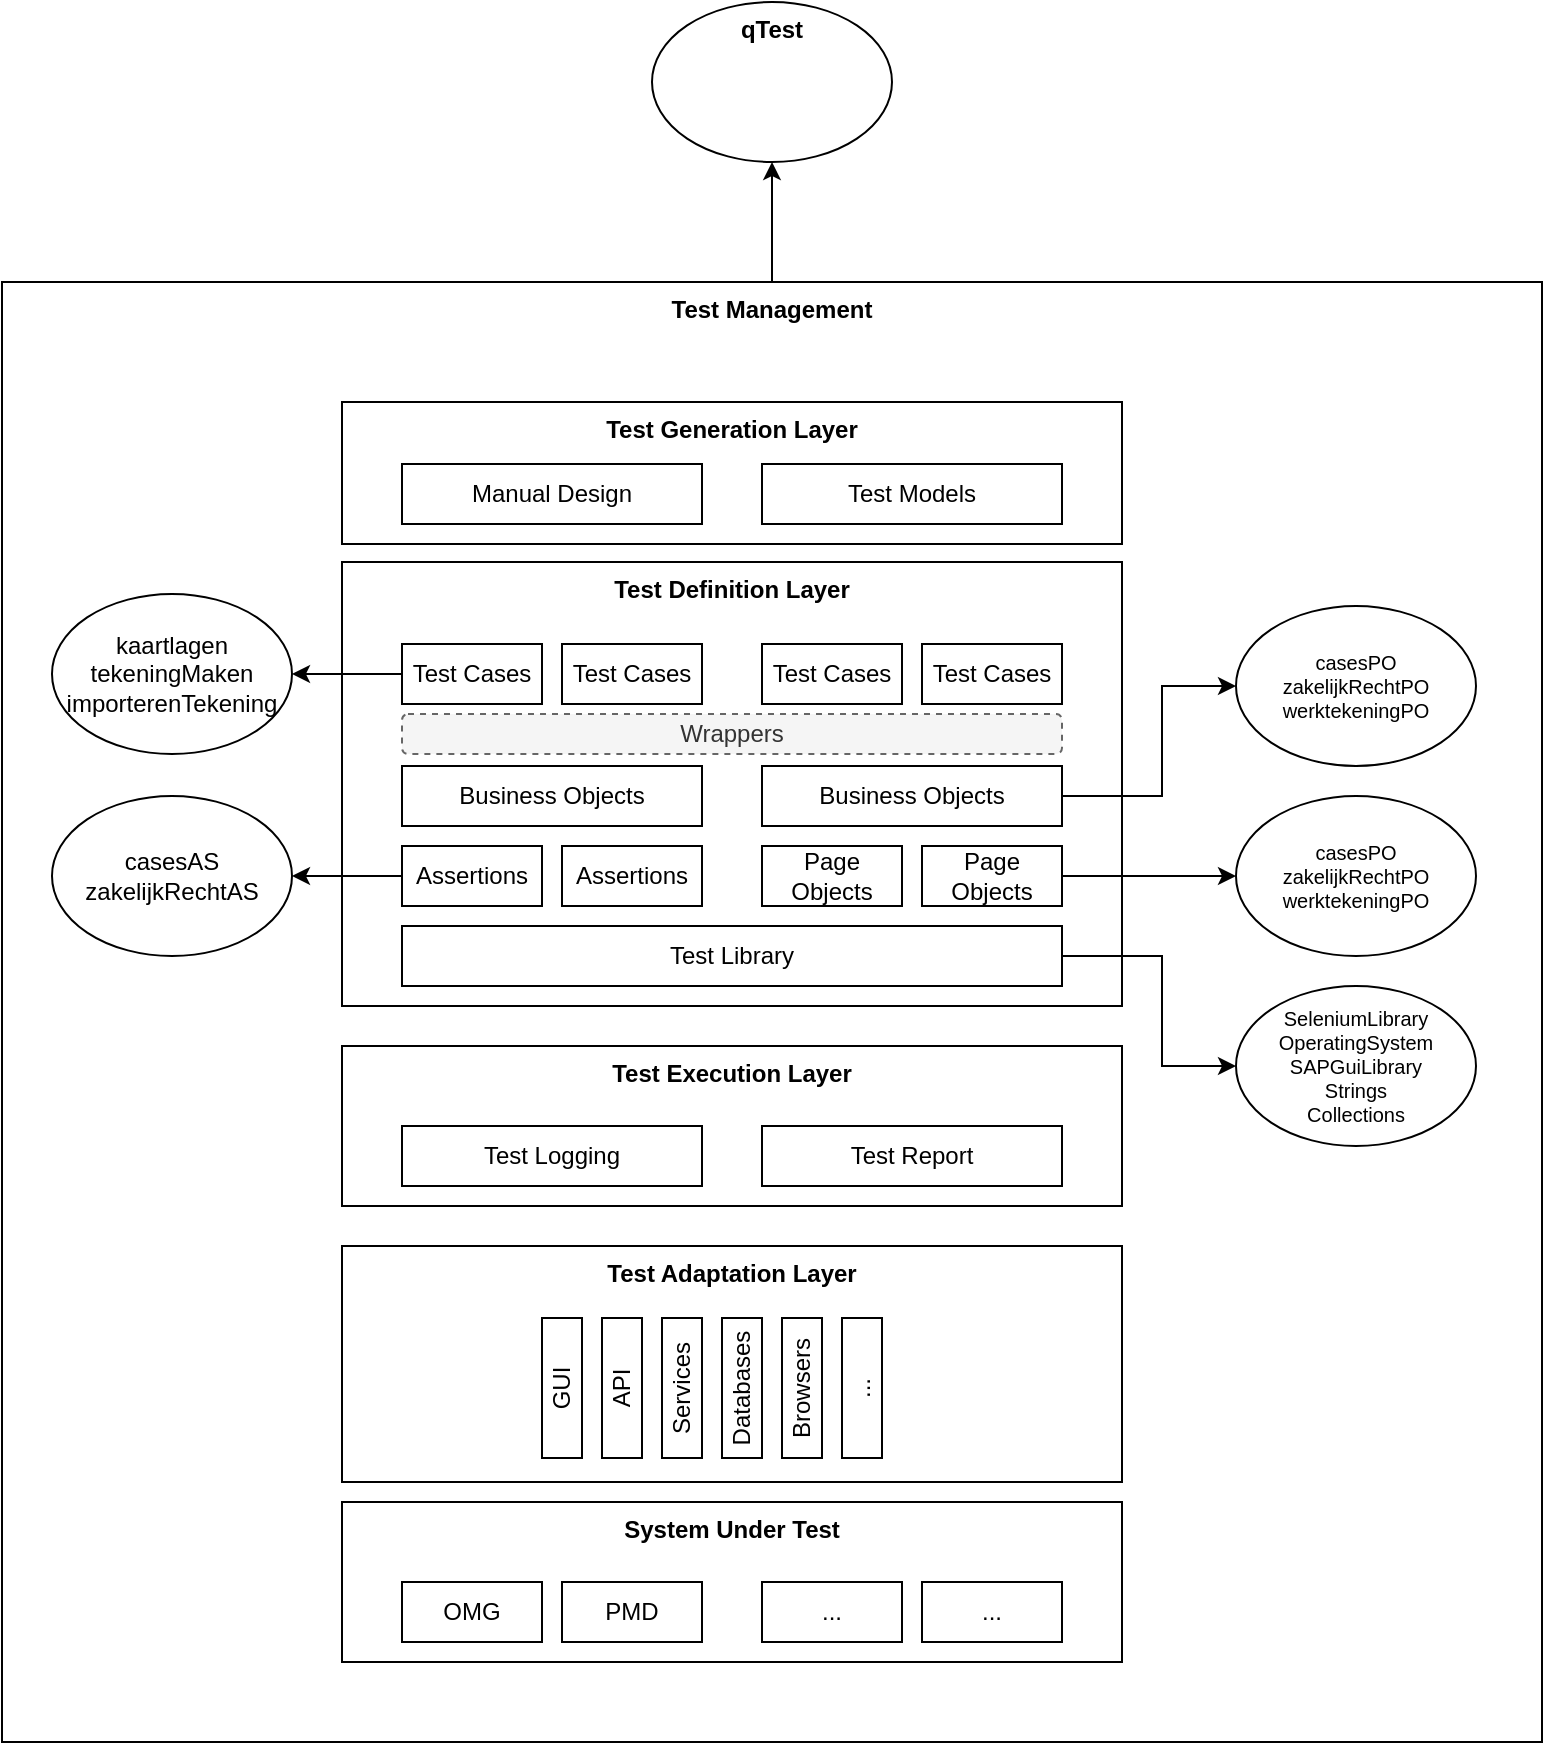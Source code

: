 <mxfile version="14.2.2" type="github">
  <diagram id="8tTxIPcfSnXsYFQpMSlw" name="Page-1">
    <mxGraphModel dx="2249" dy="762" grid="1" gridSize="10" guides="1" tooltips="1" connect="1" arrows="1" fold="1" page="1" pageScale="1" pageWidth="827" pageHeight="1169" math="0" shadow="0">
      <root>
        <mxCell id="0" />
        <mxCell id="1" parent="0" />
        <mxCell id="LDtQIVSzVg_jSBdOo37z-1" value="" style="edgeStyle=orthogonalEdgeStyle;rounded=0;orthogonalLoop=1;jettySize=auto;html=1;" edge="1" parent="1" source="LDtQIVSzVg_jSBdOo37z-2" target="LDtQIVSzVg_jSBdOo37z-43">
          <mxGeometry relative="1" as="geometry" />
        </mxCell>
        <mxCell id="LDtQIVSzVg_jSBdOo37z-2" value="Test Management" style="rounded=0;whiteSpace=wrap;html=1;verticalAlign=top;fontStyle=1" vertex="1" parent="1">
          <mxGeometry x="-810" y="180" width="770" height="730" as="geometry" />
        </mxCell>
        <mxCell id="LDtQIVSzVg_jSBdOo37z-3" value="Test Adaptation Layer" style="rounded=0;whiteSpace=wrap;html=1;horizontal=1;verticalAlign=top;fontStyle=1" vertex="1" parent="1">
          <mxGeometry x="-640" y="662" width="390" height="118" as="geometry" />
        </mxCell>
        <mxCell id="LDtQIVSzVg_jSBdOo37z-4" value="GUI" style="rounded=0;whiteSpace=wrap;html=1;horizontal=0;" vertex="1" parent="1">
          <mxGeometry x="-540" y="698" width="20" height="70" as="geometry" />
        </mxCell>
        <mxCell id="LDtQIVSzVg_jSBdOo37z-5" value="API" style="rounded=0;whiteSpace=wrap;html=1;horizontal=0;" vertex="1" parent="1">
          <mxGeometry x="-510" y="698" width="20" height="70" as="geometry" />
        </mxCell>
        <mxCell id="LDtQIVSzVg_jSBdOo37z-6" value="Services" style="rounded=0;whiteSpace=wrap;html=1;horizontal=0;" vertex="1" parent="1">
          <mxGeometry x="-480" y="698" width="20" height="70" as="geometry" />
        </mxCell>
        <mxCell id="LDtQIVSzVg_jSBdOo37z-7" value="Databases" style="rounded=0;whiteSpace=wrap;html=1;horizontal=0;" vertex="1" parent="1">
          <mxGeometry x="-450" y="698" width="20" height="70" as="geometry" />
        </mxCell>
        <mxCell id="LDtQIVSzVg_jSBdOo37z-8" value="Test Execution Layer" style="rounded=0;whiteSpace=wrap;html=1;verticalAlign=top;fontStyle=1" vertex="1" parent="1">
          <mxGeometry x="-640" y="562" width="390" height="80" as="geometry" />
        </mxCell>
        <mxCell id="LDtQIVSzVg_jSBdOo37z-9" value="Test Logging" style="rounded=0;whiteSpace=wrap;html=1;" vertex="1" parent="1">
          <mxGeometry x="-610" y="602" width="150" height="30" as="geometry" />
        </mxCell>
        <mxCell id="LDtQIVSzVg_jSBdOo37z-10" value="Test Report" style="rounded=0;whiteSpace=wrap;html=1;" vertex="1" parent="1">
          <mxGeometry x="-430" y="602" width="150" height="30" as="geometry" />
        </mxCell>
        <mxCell id="LDtQIVSzVg_jSBdOo37z-11" value="Browsers" style="rounded=0;whiteSpace=wrap;html=1;horizontal=0;" vertex="1" parent="1">
          <mxGeometry x="-420" y="698" width="20" height="70" as="geometry" />
        </mxCell>
        <mxCell id="LDtQIVSzVg_jSBdOo37z-12" value="..." style="rounded=0;whiteSpace=wrap;html=1;horizontal=0;" vertex="1" parent="1">
          <mxGeometry x="-390" y="698" width="20" height="70" as="geometry" />
        </mxCell>
        <mxCell id="LDtQIVSzVg_jSBdOo37z-13" value="Test Definition Layer" style="rounded=0;whiteSpace=wrap;html=1;verticalAlign=top;fontStyle=1" vertex="1" parent="1">
          <mxGeometry x="-640" y="320" width="390" height="222" as="geometry" />
        </mxCell>
        <mxCell id="LDtQIVSzVg_jSBdOo37z-14" value="" style="edgeStyle=orthogonalEdgeStyle;rounded=0;orthogonalLoop=1;jettySize=auto;html=1;fontSize=10;" edge="1" parent="1" source="LDtQIVSzVg_jSBdOo37z-15" target="LDtQIVSzVg_jSBdOo37z-22">
          <mxGeometry relative="1" as="geometry">
            <Array as="points">
              <mxPoint x="-230" y="437" />
              <mxPoint x="-230" y="382" />
            </Array>
          </mxGeometry>
        </mxCell>
        <mxCell id="LDtQIVSzVg_jSBdOo37z-15" value="Business Objects" style="rounded=0;whiteSpace=wrap;html=1;" vertex="1" parent="1">
          <mxGeometry x="-430" y="422" width="150" height="30" as="geometry" />
        </mxCell>
        <mxCell id="LDtQIVSzVg_jSBdOo37z-16" value="" style="edgeStyle=orthogonalEdgeStyle;rounded=0;orthogonalLoop=1;jettySize=auto;html=1;" edge="1" parent="1" source="LDtQIVSzVg_jSBdOo37z-17" target="LDtQIVSzVg_jSBdOo37z-18">
          <mxGeometry relative="1" as="geometry">
            <Array as="points">
              <mxPoint x="-230" y="517" />
              <mxPoint x="-230" y="572" />
            </Array>
          </mxGeometry>
        </mxCell>
        <mxCell id="LDtQIVSzVg_jSBdOo37z-17" value="Test Library" style="rounded=0;whiteSpace=wrap;html=1;" vertex="1" parent="1">
          <mxGeometry x="-610" y="502" width="330" height="30" as="geometry" />
        </mxCell>
        <mxCell id="LDtQIVSzVg_jSBdOo37z-18" value="SeleniumLibrary&lt;br style=&quot;font-size: 10px;&quot;&gt;OperatingSystem&lt;br style=&quot;font-size: 10px;&quot;&gt;SAPGuiLibrary&lt;br style=&quot;font-size: 10px;&quot;&gt;Strings&lt;br style=&quot;font-size: 10px;&quot;&gt;Collections" style="ellipse;whiteSpace=wrap;html=1;rounded=0;fontSize=10;" vertex="1" parent="1">
          <mxGeometry x="-193" y="532" width="120" height="80" as="geometry" />
        </mxCell>
        <mxCell id="LDtQIVSzVg_jSBdOo37z-19" value="" style="edgeStyle=orthogonalEdgeStyle;rounded=0;orthogonalLoop=1;jettySize=auto;html=1;fontSize=10;" edge="1" parent="1" source="LDtQIVSzVg_jSBdOo37z-20" target="LDtQIVSzVg_jSBdOo37z-21">
          <mxGeometry relative="1" as="geometry" />
        </mxCell>
        <mxCell id="LDtQIVSzVg_jSBdOo37z-20" value="Page Objects" style="rounded=0;whiteSpace=wrap;html=1;" vertex="1" parent="1">
          <mxGeometry x="-350" y="462" width="70" height="30" as="geometry" />
        </mxCell>
        <mxCell id="LDtQIVSzVg_jSBdOo37z-21" value="casesPO&lt;br&gt;zakelijkRechtPO&lt;br&gt;werktekeningPO" style="ellipse;whiteSpace=wrap;html=1;rounded=0;fontSize=10;" vertex="1" parent="1">
          <mxGeometry x="-193" y="437" width="120" height="80" as="geometry" />
        </mxCell>
        <mxCell id="LDtQIVSzVg_jSBdOo37z-22" value="casesPO&lt;br&gt;zakelijkRechtPO&lt;br&gt;werktekeningPO" style="ellipse;whiteSpace=wrap;html=1;rounded=0;fontSize=10;" vertex="1" parent="1">
          <mxGeometry x="-193" y="342" width="120" height="80" as="geometry" />
        </mxCell>
        <mxCell id="LDtQIVSzVg_jSBdOo37z-23" value="" style="edgeStyle=orthogonalEdgeStyle;rounded=0;orthogonalLoop=1;jettySize=auto;html=1;fontSize=10;" edge="1" parent="1" source="LDtQIVSzVg_jSBdOo37z-24" target="LDtQIVSzVg_jSBdOo37z-25">
          <mxGeometry relative="1" as="geometry" />
        </mxCell>
        <mxCell id="LDtQIVSzVg_jSBdOo37z-24" value="Assertions" style="rounded=0;whiteSpace=wrap;html=1;" vertex="1" parent="1">
          <mxGeometry x="-610" y="462" width="70" height="30" as="geometry" />
        </mxCell>
        <mxCell id="LDtQIVSzVg_jSBdOo37z-25" value="casesAS&lt;br&gt;zakelijkRechtAS" style="ellipse;whiteSpace=wrap;html=1;rounded=0;" vertex="1" parent="1">
          <mxGeometry x="-785" y="437" width="120" height="80" as="geometry" />
        </mxCell>
        <mxCell id="LDtQIVSzVg_jSBdOo37z-26" value="" style="edgeStyle=orthogonalEdgeStyle;rounded=0;orthogonalLoop=1;jettySize=auto;html=1;fontSize=10;" edge="1" parent="1" source="LDtQIVSzVg_jSBdOo37z-27" target="LDtQIVSzVg_jSBdOo37z-28">
          <mxGeometry relative="1" as="geometry" />
        </mxCell>
        <mxCell id="LDtQIVSzVg_jSBdOo37z-27" value="Test Cases" style="rounded=0;whiteSpace=wrap;html=1;" vertex="1" parent="1">
          <mxGeometry x="-610" y="361" width="70" height="30" as="geometry" />
        </mxCell>
        <mxCell id="LDtQIVSzVg_jSBdOo37z-28" value="kaartlagen&lt;br&gt;tekeningMaken&lt;br&gt;importerenTekening" style="ellipse;whiteSpace=wrap;html=1;rounded=0;" vertex="1" parent="1">
          <mxGeometry x="-785" y="336" width="120" height="80" as="geometry" />
        </mxCell>
        <mxCell id="LDtQIVSzVg_jSBdOo37z-29" value="Test Cases" style="rounded=0;whiteSpace=wrap;html=1;" vertex="1" parent="1">
          <mxGeometry x="-530" y="361" width="70" height="30" as="geometry" />
        </mxCell>
        <mxCell id="LDtQIVSzVg_jSBdOo37z-30" value="Business Objects" style="rounded=0;whiteSpace=wrap;html=1;" vertex="1" parent="1">
          <mxGeometry x="-610" y="422" width="150" height="30" as="geometry" />
        </mxCell>
        <mxCell id="LDtQIVSzVg_jSBdOo37z-31" value="Page Objects" style="rounded=0;whiteSpace=wrap;html=1;" vertex="1" parent="1">
          <mxGeometry x="-430" y="462" width="70" height="30" as="geometry" />
        </mxCell>
        <mxCell id="LDtQIVSzVg_jSBdOo37z-32" value="Assertions" style="rounded=0;whiteSpace=wrap;html=1;" vertex="1" parent="1">
          <mxGeometry x="-530" y="462" width="70" height="30" as="geometry" />
        </mxCell>
        <mxCell id="LDtQIVSzVg_jSBdOo37z-33" value="Test Cases" style="rounded=0;whiteSpace=wrap;html=1;" vertex="1" parent="1">
          <mxGeometry x="-430" y="361" width="70" height="30" as="geometry" />
        </mxCell>
        <mxCell id="LDtQIVSzVg_jSBdOo37z-34" value="Test Cases" style="rounded=0;whiteSpace=wrap;html=1;" vertex="1" parent="1">
          <mxGeometry x="-350" y="361" width="70" height="30" as="geometry" />
        </mxCell>
        <mxCell id="LDtQIVSzVg_jSBdOo37z-35" value="Test Generation Layer" style="rounded=0;whiteSpace=wrap;html=1;verticalAlign=top;fontStyle=1" vertex="1" parent="1">
          <mxGeometry x="-640" y="240" width="390" height="71" as="geometry" />
        </mxCell>
        <mxCell id="LDtQIVSzVg_jSBdOo37z-36" value="Manual Design" style="rounded=0;whiteSpace=wrap;html=1;" vertex="1" parent="1">
          <mxGeometry x="-610" y="271" width="150" height="30" as="geometry" />
        </mxCell>
        <mxCell id="LDtQIVSzVg_jSBdOo37z-37" value="Test Models" style="rounded=0;whiteSpace=wrap;html=1;" vertex="1" parent="1">
          <mxGeometry x="-430" y="271" width="150" height="30" as="geometry" />
        </mxCell>
        <mxCell id="LDtQIVSzVg_jSBdOo37z-38" value="System Under Test" style="rounded=0;whiteSpace=wrap;html=1;verticalAlign=top;fontStyle=1" vertex="1" parent="1">
          <mxGeometry x="-640" y="790" width="390" height="80" as="geometry" />
        </mxCell>
        <mxCell id="LDtQIVSzVg_jSBdOo37z-39" value="..." style="rounded=0;whiteSpace=wrap;html=1;" vertex="1" parent="1">
          <mxGeometry x="-350" y="830" width="70" height="30" as="geometry" />
        </mxCell>
        <mxCell id="LDtQIVSzVg_jSBdOo37z-40" value="OMG" style="rounded=0;whiteSpace=wrap;html=1;" vertex="1" parent="1">
          <mxGeometry x="-610" y="830" width="70" height="30" as="geometry" />
        </mxCell>
        <mxCell id="LDtQIVSzVg_jSBdOo37z-41" value="..." style="rounded=0;whiteSpace=wrap;html=1;" vertex="1" parent="1">
          <mxGeometry x="-430" y="830" width="70" height="30" as="geometry" />
        </mxCell>
        <mxCell id="LDtQIVSzVg_jSBdOo37z-42" value="PMD" style="rounded=0;whiteSpace=wrap;html=1;" vertex="1" parent="1">
          <mxGeometry x="-530" y="830" width="70" height="30" as="geometry" />
        </mxCell>
        <mxCell id="LDtQIVSzVg_jSBdOo37z-43" value="qTest" style="ellipse;whiteSpace=wrap;html=1;rounded=0;fontStyle=1;verticalAlign=top;" vertex="1" parent="1">
          <mxGeometry x="-485" y="40" width="120" height="80" as="geometry" />
        </mxCell>
        <mxCell id="LDtQIVSzVg_jSBdOo37z-44" value="Wrappers" style="rounded=1;whiteSpace=wrap;html=1;labelBorderColor=none;strokeColor=#666666;fontColor=#333333;dashed=1;glass=0;shadow=0;sketch=0;fillColor=#f5f5f5;" vertex="1" parent="1">
          <mxGeometry x="-610" y="396" width="330" height="20" as="geometry" />
        </mxCell>
      </root>
    </mxGraphModel>
  </diagram>
</mxfile>
